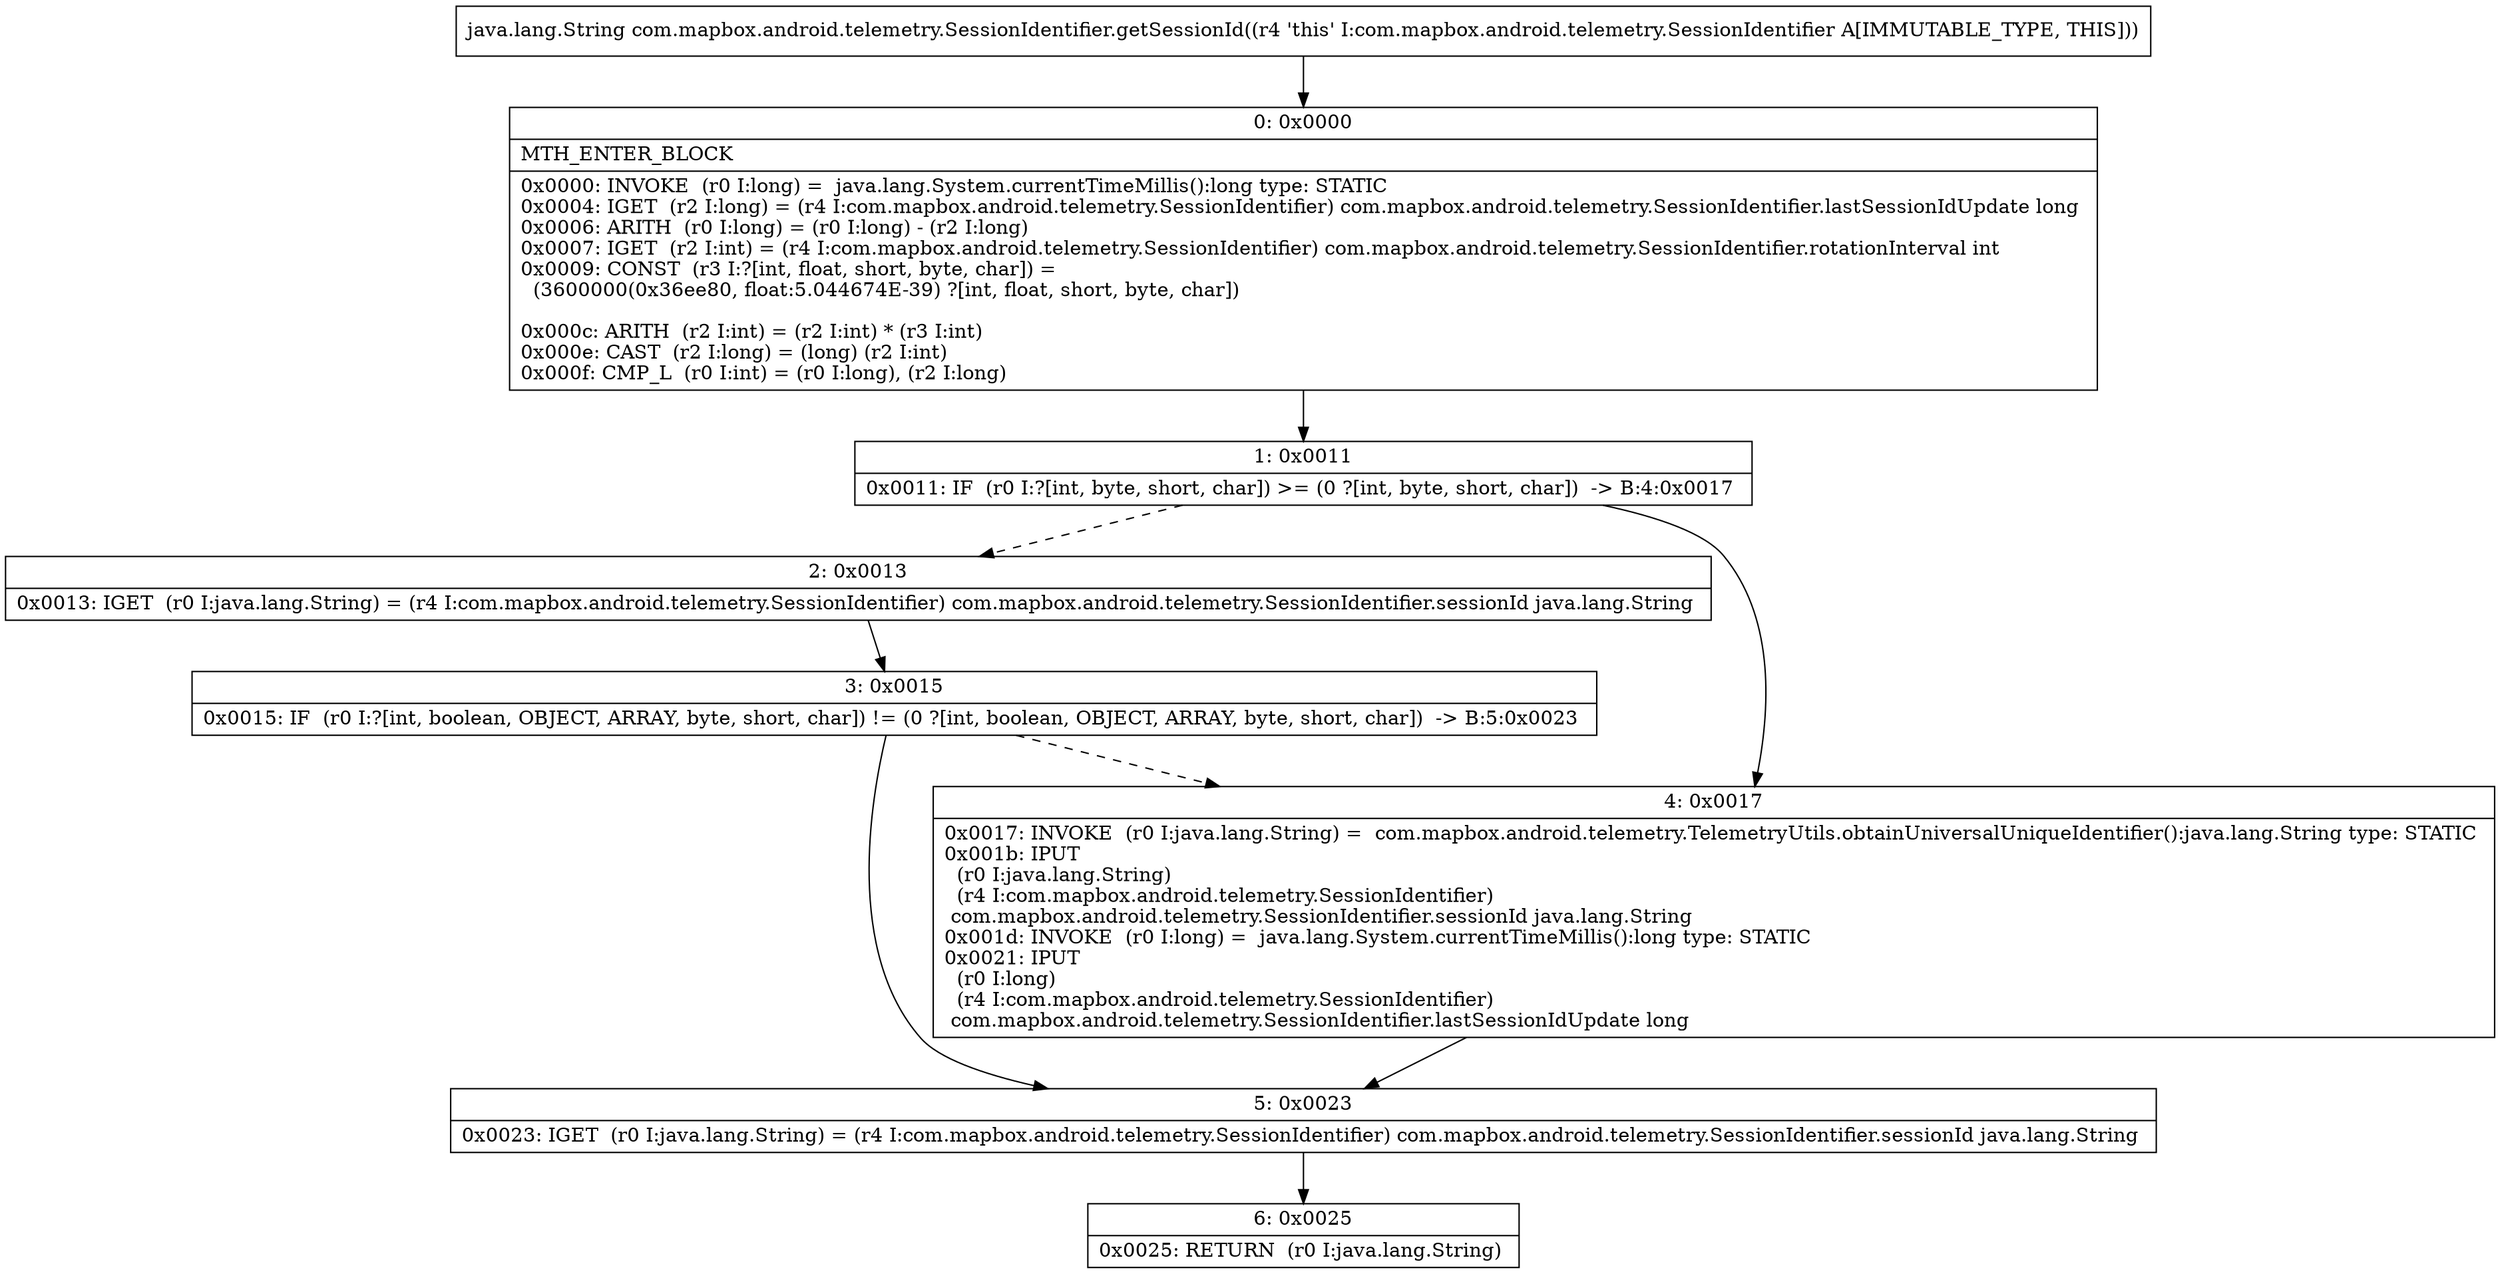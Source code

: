 digraph "CFG forcom.mapbox.android.telemetry.SessionIdentifier.getSessionId()Ljava\/lang\/String;" {
Node_0 [shape=record,label="{0\:\ 0x0000|MTH_ENTER_BLOCK\l|0x0000: INVOKE  (r0 I:long) =  java.lang.System.currentTimeMillis():long type: STATIC \l0x0004: IGET  (r2 I:long) = (r4 I:com.mapbox.android.telemetry.SessionIdentifier) com.mapbox.android.telemetry.SessionIdentifier.lastSessionIdUpdate long \l0x0006: ARITH  (r0 I:long) = (r0 I:long) \- (r2 I:long) \l0x0007: IGET  (r2 I:int) = (r4 I:com.mapbox.android.telemetry.SessionIdentifier) com.mapbox.android.telemetry.SessionIdentifier.rotationInterval int \l0x0009: CONST  (r3 I:?[int, float, short, byte, char]) = \l  (3600000(0x36ee80, float:5.044674E\-39) ?[int, float, short, byte, char])\l \l0x000c: ARITH  (r2 I:int) = (r2 I:int) * (r3 I:int) \l0x000e: CAST  (r2 I:long) = (long) (r2 I:int) \l0x000f: CMP_L  (r0 I:int) = (r0 I:long), (r2 I:long) \l}"];
Node_1 [shape=record,label="{1\:\ 0x0011|0x0011: IF  (r0 I:?[int, byte, short, char]) \>= (0 ?[int, byte, short, char])  \-\> B:4:0x0017 \l}"];
Node_2 [shape=record,label="{2\:\ 0x0013|0x0013: IGET  (r0 I:java.lang.String) = (r4 I:com.mapbox.android.telemetry.SessionIdentifier) com.mapbox.android.telemetry.SessionIdentifier.sessionId java.lang.String \l}"];
Node_3 [shape=record,label="{3\:\ 0x0015|0x0015: IF  (r0 I:?[int, boolean, OBJECT, ARRAY, byte, short, char]) != (0 ?[int, boolean, OBJECT, ARRAY, byte, short, char])  \-\> B:5:0x0023 \l}"];
Node_4 [shape=record,label="{4\:\ 0x0017|0x0017: INVOKE  (r0 I:java.lang.String) =  com.mapbox.android.telemetry.TelemetryUtils.obtainUniversalUniqueIdentifier():java.lang.String type: STATIC \l0x001b: IPUT  \l  (r0 I:java.lang.String)\l  (r4 I:com.mapbox.android.telemetry.SessionIdentifier)\l com.mapbox.android.telemetry.SessionIdentifier.sessionId java.lang.String \l0x001d: INVOKE  (r0 I:long) =  java.lang.System.currentTimeMillis():long type: STATIC \l0x0021: IPUT  \l  (r0 I:long)\l  (r4 I:com.mapbox.android.telemetry.SessionIdentifier)\l com.mapbox.android.telemetry.SessionIdentifier.lastSessionIdUpdate long \l}"];
Node_5 [shape=record,label="{5\:\ 0x0023|0x0023: IGET  (r0 I:java.lang.String) = (r4 I:com.mapbox.android.telemetry.SessionIdentifier) com.mapbox.android.telemetry.SessionIdentifier.sessionId java.lang.String \l}"];
Node_6 [shape=record,label="{6\:\ 0x0025|0x0025: RETURN  (r0 I:java.lang.String) \l}"];
MethodNode[shape=record,label="{java.lang.String com.mapbox.android.telemetry.SessionIdentifier.getSessionId((r4 'this' I:com.mapbox.android.telemetry.SessionIdentifier A[IMMUTABLE_TYPE, THIS])) }"];
MethodNode -> Node_0;
Node_0 -> Node_1;
Node_1 -> Node_2[style=dashed];
Node_1 -> Node_4;
Node_2 -> Node_3;
Node_3 -> Node_4[style=dashed];
Node_3 -> Node_5;
Node_4 -> Node_5;
Node_5 -> Node_6;
}

